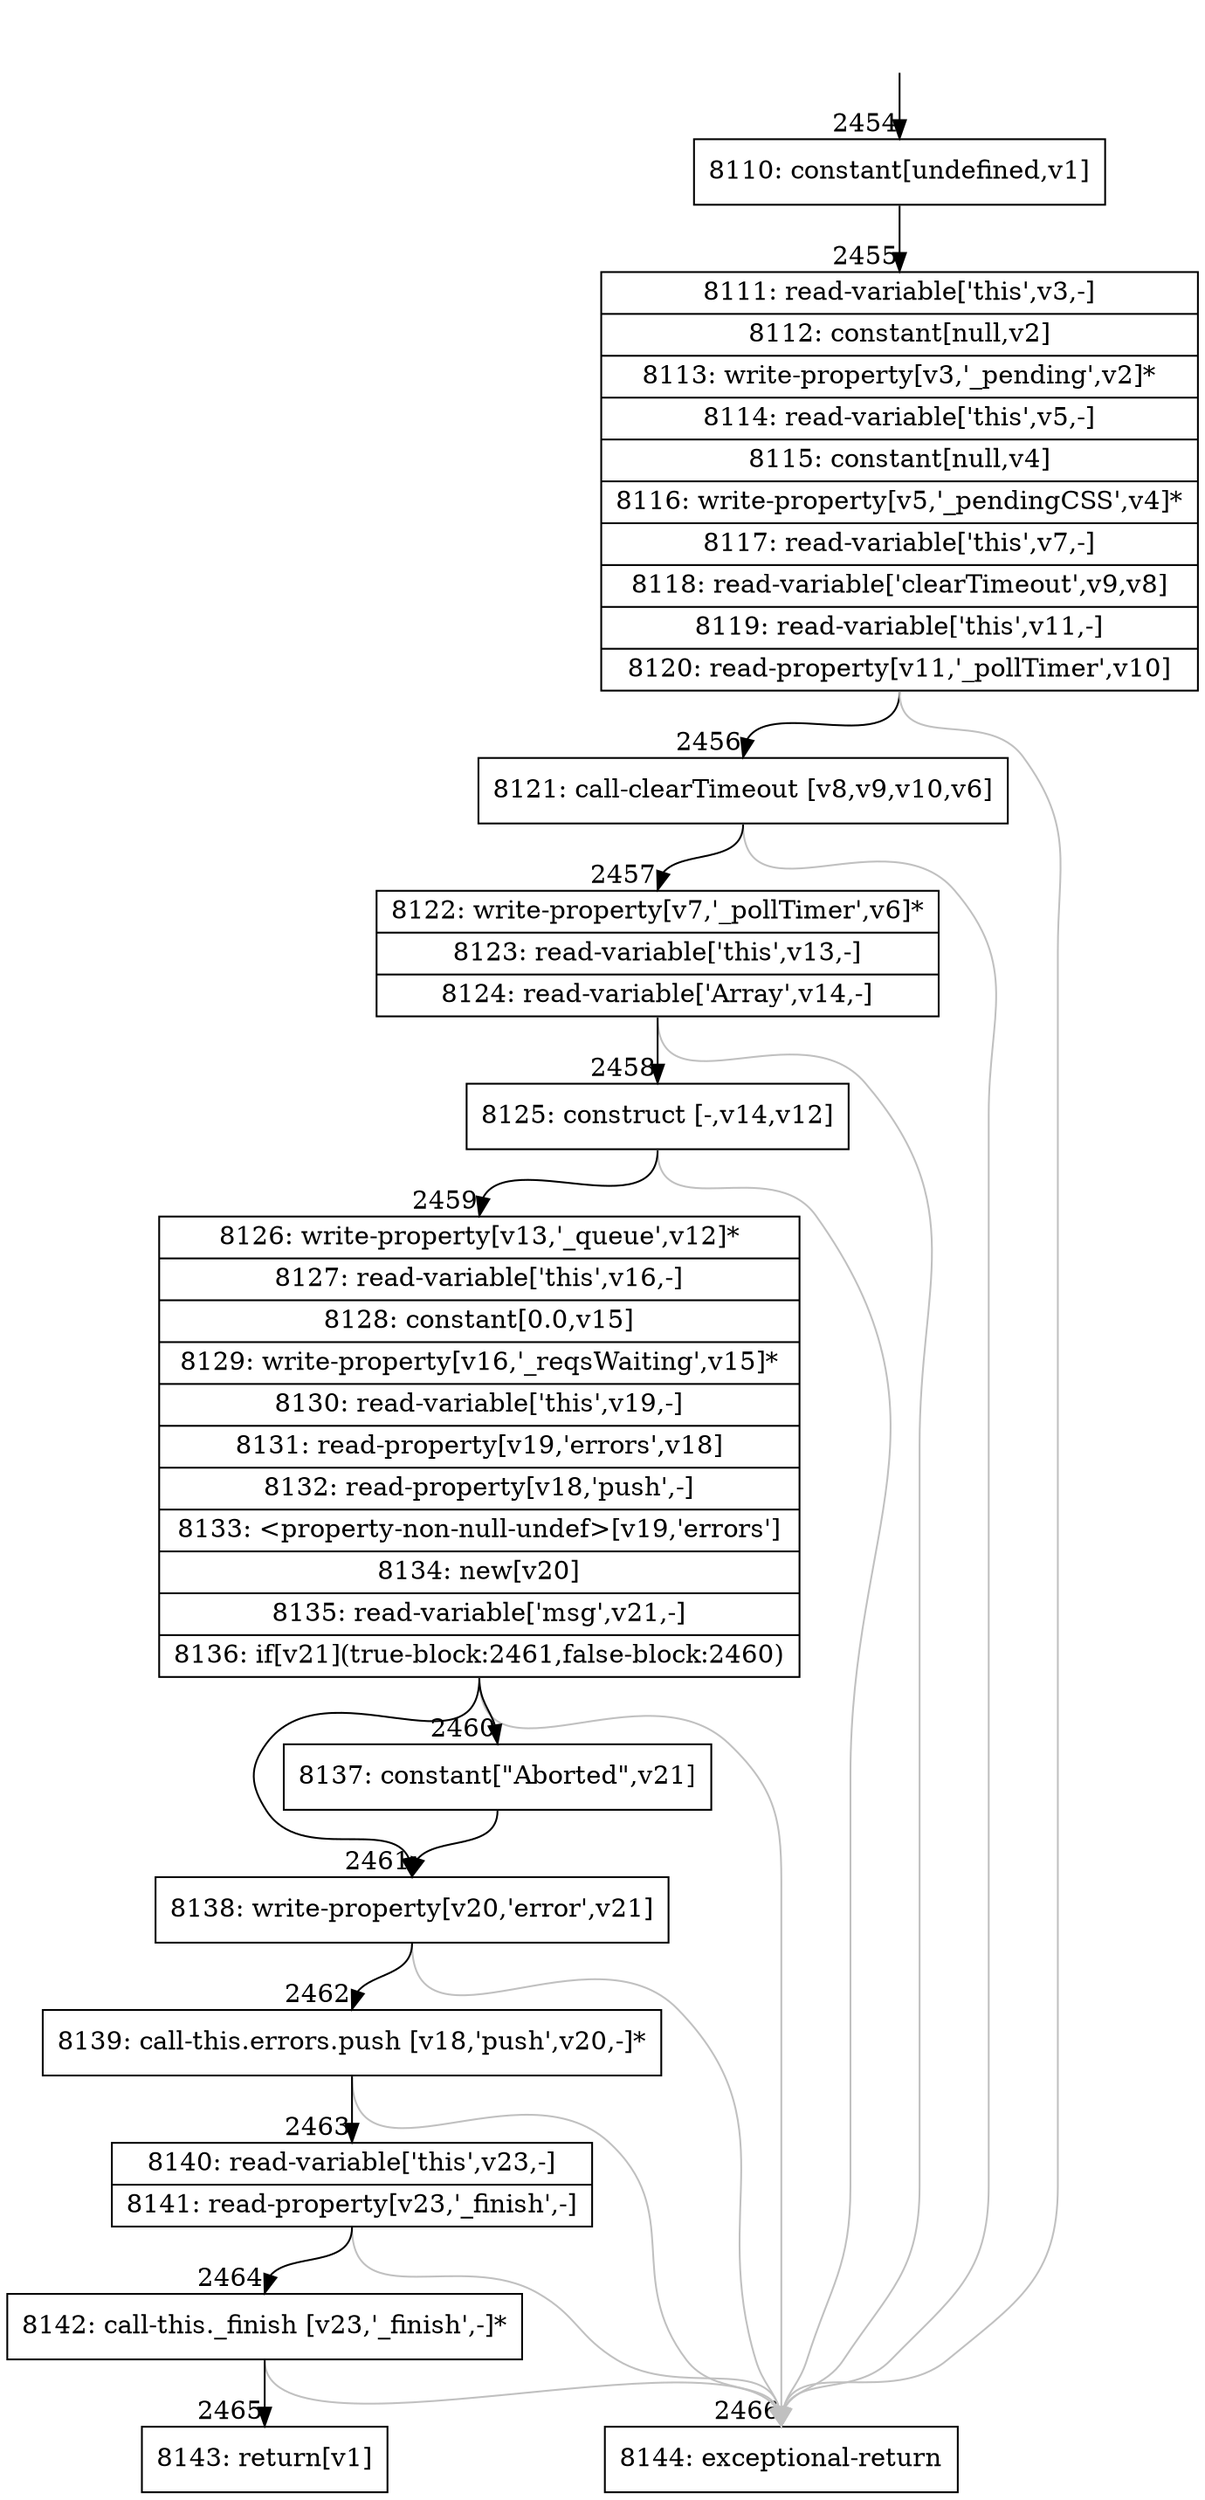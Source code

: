 digraph {
rankdir="TD"
BB_entry122[shape=none,label=""];
BB_entry122 -> BB2454 [tailport=s, headport=n, headlabel="    2454"]
BB2454 [shape=record label="{8110: constant[undefined,v1]}" ] 
BB2454 -> BB2455 [tailport=s, headport=n, headlabel="      2455"]
BB2455 [shape=record label="{8111: read-variable['this',v3,-]|8112: constant[null,v2]|8113: write-property[v3,'_pending',v2]*|8114: read-variable['this',v5,-]|8115: constant[null,v4]|8116: write-property[v5,'_pendingCSS',v4]*|8117: read-variable['this',v7,-]|8118: read-variable['clearTimeout',v9,v8]|8119: read-variable['this',v11,-]|8120: read-property[v11,'_pollTimer',v10]}" ] 
BB2455 -> BB2456 [tailport=s, headport=n, headlabel="      2456"]
BB2455 -> BB2466 [tailport=s, headport=n, color=gray, headlabel="      2466"]
BB2456 [shape=record label="{8121: call-clearTimeout [v8,v9,v10,v6]}" ] 
BB2456 -> BB2457 [tailport=s, headport=n, headlabel="      2457"]
BB2456 -> BB2466 [tailport=s, headport=n, color=gray]
BB2457 [shape=record label="{8122: write-property[v7,'_pollTimer',v6]*|8123: read-variable['this',v13,-]|8124: read-variable['Array',v14,-]}" ] 
BB2457 -> BB2458 [tailport=s, headport=n, headlabel="      2458"]
BB2457 -> BB2466 [tailport=s, headport=n, color=gray]
BB2458 [shape=record label="{8125: construct [-,v14,v12]}" ] 
BB2458 -> BB2459 [tailport=s, headport=n, headlabel="      2459"]
BB2458 -> BB2466 [tailport=s, headport=n, color=gray]
BB2459 [shape=record label="{8126: write-property[v13,'_queue',v12]*|8127: read-variable['this',v16,-]|8128: constant[0.0,v15]|8129: write-property[v16,'_reqsWaiting',v15]*|8130: read-variable['this',v19,-]|8131: read-property[v19,'errors',v18]|8132: read-property[v18,'push',-]|8133: \<property-non-null-undef\>[v19,'errors']|8134: new[v20]|8135: read-variable['msg',v21,-]|8136: if[v21](true-block:2461,false-block:2460)}" ] 
BB2459 -> BB2461 [tailport=s, headport=n, headlabel="      2461"]
BB2459 -> BB2460 [tailport=s, headport=n, headlabel="      2460"]
BB2459 -> BB2466 [tailport=s, headport=n, color=gray]
BB2460 [shape=record label="{8137: constant[\"Aborted\",v21]}" ] 
BB2460 -> BB2461 [tailport=s, headport=n]
BB2461 [shape=record label="{8138: write-property[v20,'error',v21]}" ] 
BB2461 -> BB2462 [tailport=s, headport=n, headlabel="      2462"]
BB2461 -> BB2466 [tailport=s, headport=n, color=gray]
BB2462 [shape=record label="{8139: call-this.errors.push [v18,'push',v20,-]*}" ] 
BB2462 -> BB2463 [tailport=s, headport=n, headlabel="      2463"]
BB2462 -> BB2466 [tailport=s, headport=n, color=gray]
BB2463 [shape=record label="{8140: read-variable['this',v23,-]|8141: read-property[v23,'_finish',-]}" ] 
BB2463 -> BB2464 [tailport=s, headport=n, headlabel="      2464"]
BB2463 -> BB2466 [tailport=s, headport=n, color=gray]
BB2464 [shape=record label="{8142: call-this._finish [v23,'_finish',-]*}" ] 
BB2464 -> BB2465 [tailport=s, headport=n, headlabel="      2465"]
BB2464 -> BB2466 [tailport=s, headport=n, color=gray]
BB2465 [shape=record label="{8143: return[v1]}" ] 
BB2466 [shape=record label="{8144: exceptional-return}" ] 
//#$~ 4490
}
